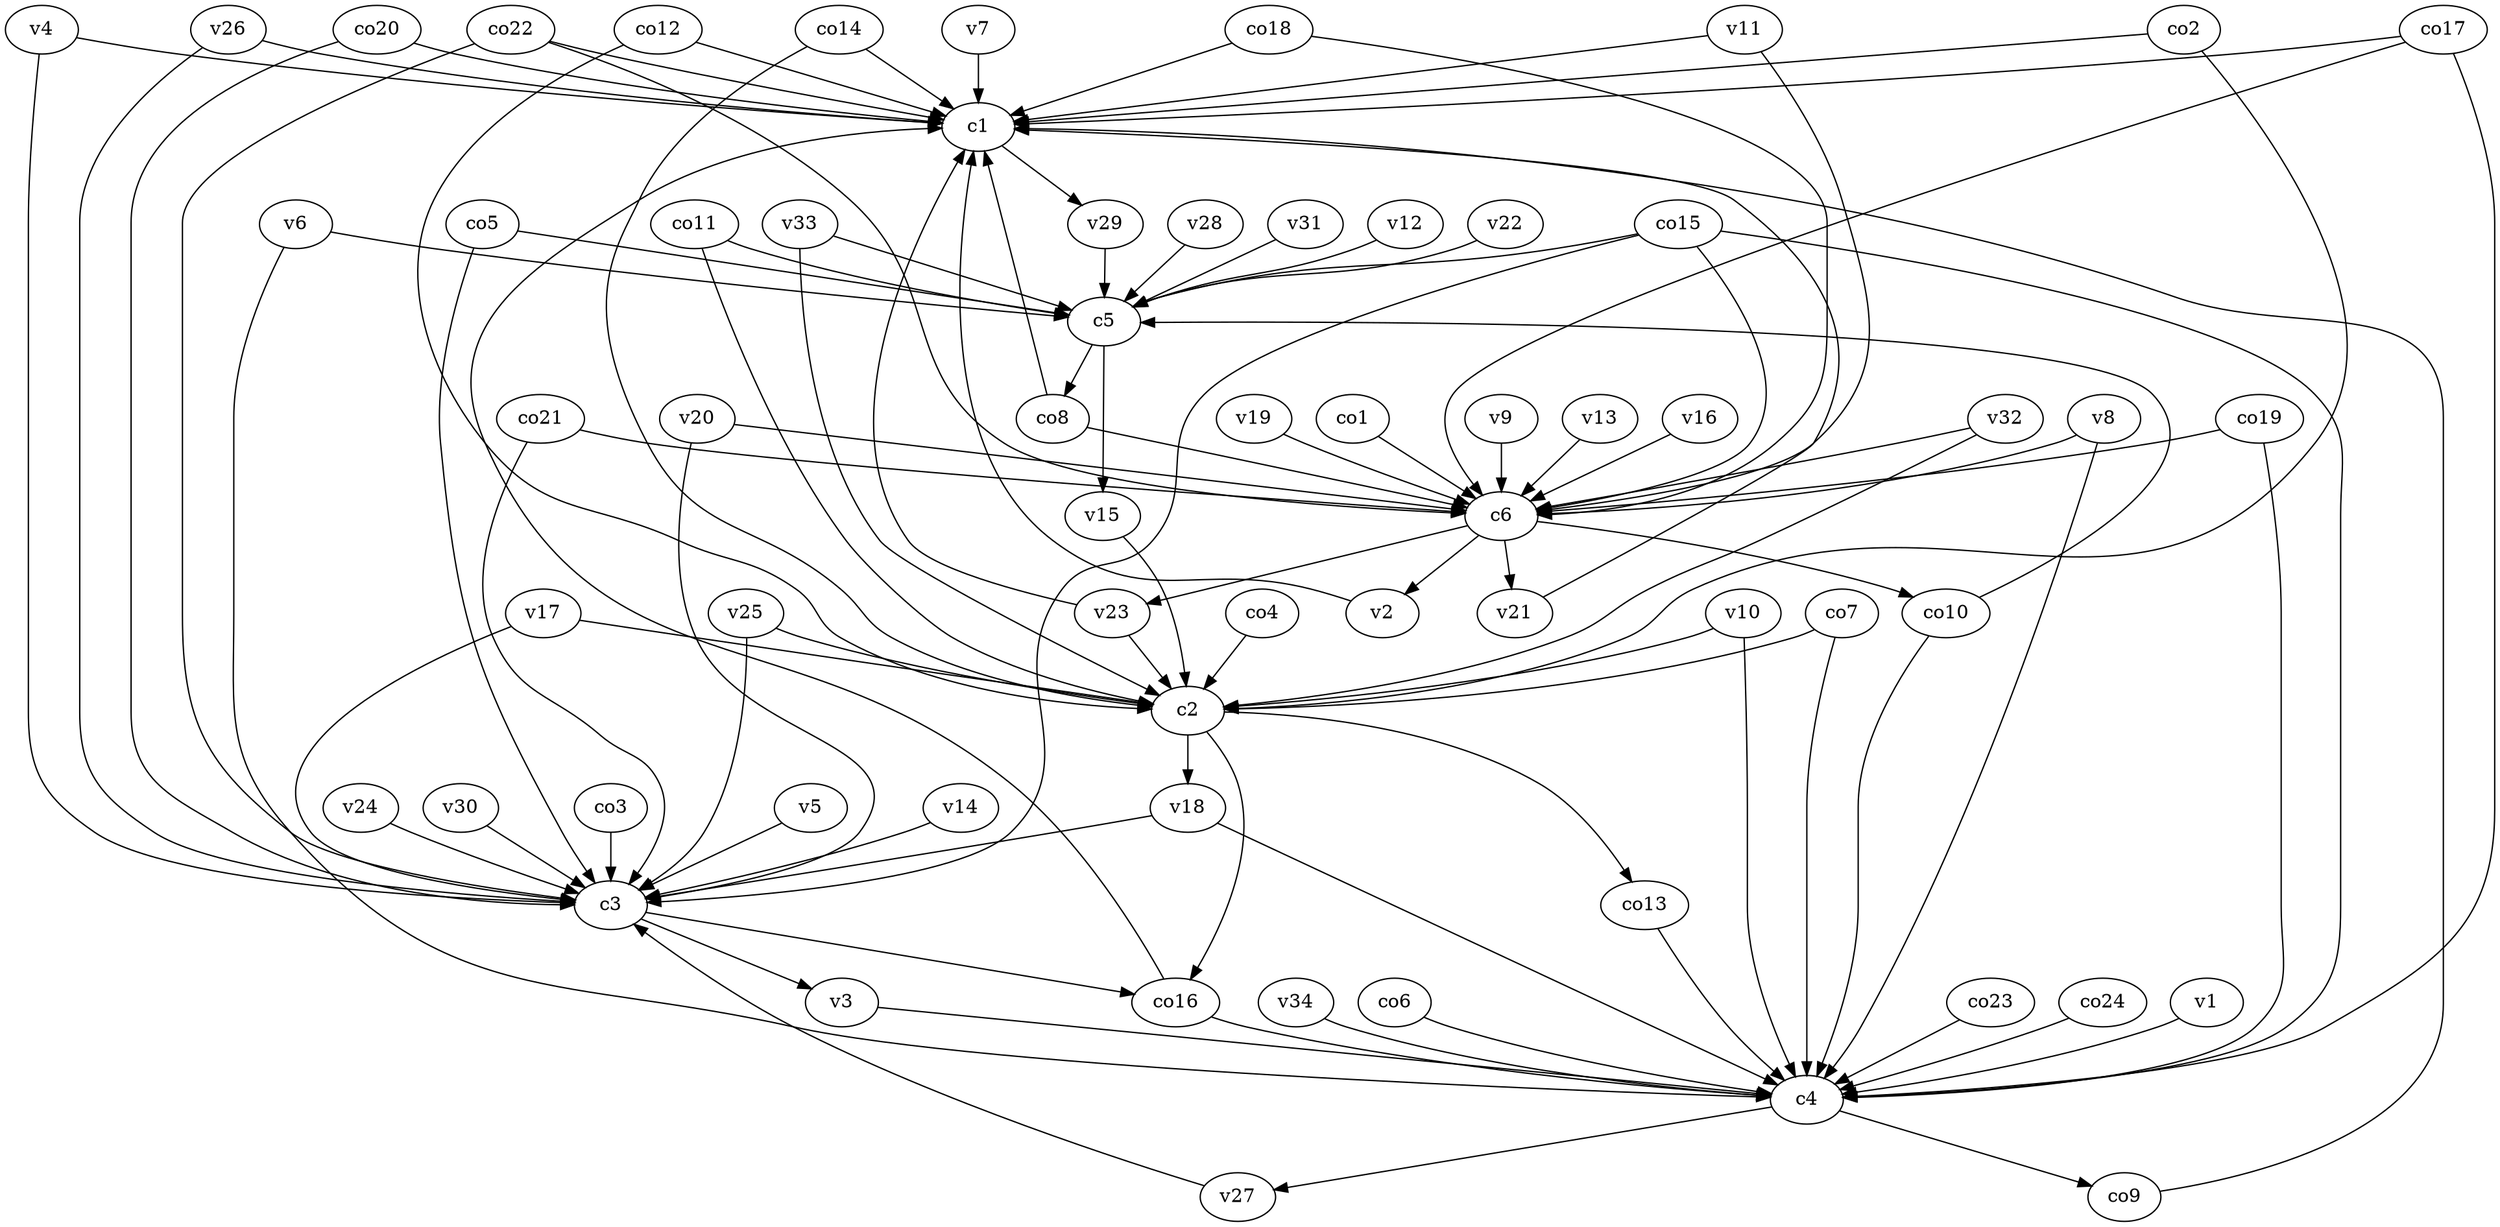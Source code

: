 strict digraph  {
c1;
c2;
c3;
c4;
c5;
c6;
v1;
v2;
v3;
v4;
v5;
v6;
v7;
v8;
v9;
v10;
v11;
v12;
v13;
v14;
v15;
v16;
v17;
v18;
v19;
v20;
v21;
v22;
v23;
v24;
v25;
v26;
v27;
v28;
v29;
v30;
v31;
v32;
v33;
v34;
co1;
co2;
co3;
co4;
co5;
co6;
co7;
co8;
co9;
co10;
co11;
co12;
co13;
co14;
co15;
co16;
co17;
co18;
co19;
co20;
co21;
co22;
co23;
co24;
c1 -> v29  [weight=1];
c2 -> v18  [weight=1];
c2 -> co16  [weight=1];
c2 -> co13  [weight=1];
c3 -> v3  [weight=1];
c3 -> co16  [weight=1];
c4 -> co9  [weight=1];
c4 -> v27  [weight=1];
c5 -> v15  [weight=1];
c5 -> co8  [weight=1];
c6 -> v23  [weight=1];
c6 -> v21  [weight=1];
c6 -> co10  [weight=1];
c6 -> v2  [weight=1];
v1 -> c4  [weight=1];
v2 -> c1  [weight=1];
v3 -> c4  [weight=1];
v4 -> c1  [weight=1];
v4 -> c3  [weight=1];
v5 -> c3  [weight=1];
v6 -> c4  [weight=1];
v6 -> c5  [weight=1];
v7 -> c1  [weight=1];
v8 -> c4  [weight=1];
v8 -> c6  [weight=1];
v9 -> c6  [weight=1];
v10 -> c2  [weight=1];
v10 -> c4  [weight=1];
v11 -> c1  [weight=1];
v11 -> c6  [weight=1];
v12 -> c5  [weight=1];
v13 -> c6  [weight=1];
v14 -> c3  [weight=1];
v15 -> c2  [weight=1];
v16 -> c6  [weight=1];
v17 -> c3  [weight=1];
v17 -> c2  [weight=1];
v18 -> c4  [weight=1];
v18 -> c3  [weight=1];
v19 -> c6  [weight=1];
v20 -> c3  [weight=1];
v20 -> c6  [weight=1];
v21 -> c1  [weight=1];
v22 -> c5  [weight=1];
v23 -> c1  [weight=1];
v23 -> c2  [weight=1];
v24 -> c3  [weight=1];
v25 -> c2  [weight=1];
v25 -> c3  [weight=1];
v26 -> c1  [weight=1];
v26 -> c3  [weight=1];
v27 -> c3  [weight=1];
v28 -> c5  [weight=1];
v29 -> c5  [weight=1];
v30 -> c3  [weight=1];
v31 -> c5  [weight=1];
v32 -> c2  [weight=1];
v32 -> c6  [weight=1];
v33 -> c2  [weight=1];
v33 -> c5  [weight=1];
v34 -> c4  [weight=1];
co1 -> c6  [weight=1];
co2 -> c2  [weight=1];
co2 -> c1  [weight=1];
co3 -> c3  [weight=1];
co4 -> c2  [weight=1];
co5 -> c5  [weight=1];
co5 -> c3  [weight=1];
co6 -> c4  [weight=1];
co7 -> c4  [weight=1];
co7 -> c2  [weight=1];
co8 -> c6  [weight=1];
co8 -> c1  [weight=1];
co9 -> c1  [weight=1];
co10 -> c5  [weight=1];
co10 -> c4  [weight=1];
co11 -> c5  [weight=1];
co11 -> c2  [weight=1];
co12 -> c2  [weight=1];
co12 -> c1  [weight=1];
co13 -> c4  [weight=1];
co14 -> c2  [weight=1];
co14 -> c1  [weight=1];
co15 -> c3  [weight=1];
co15 -> c5  [weight=1];
co15 -> c4  [weight=1];
co15 -> c6  [weight=1];
co16 -> c4  [weight=1];
co16 -> c1  [weight=1];
co17 -> c6  [weight=1];
co17 -> c4  [weight=1];
co17 -> c1  [weight=1];
co18 -> c1  [weight=1];
co18 -> c6  [weight=1];
co19 -> c4  [weight=1];
co19 -> c6  [weight=1];
co20 -> c1  [weight=1];
co20 -> c3  [weight=1];
co21 -> c6  [weight=1];
co21 -> c3  [weight=1];
co22 -> c6  [weight=1];
co22 -> c3  [weight=1];
co22 -> c1  [weight=1];
co23 -> c4  [weight=1];
co24 -> c4  [weight=1];
}
